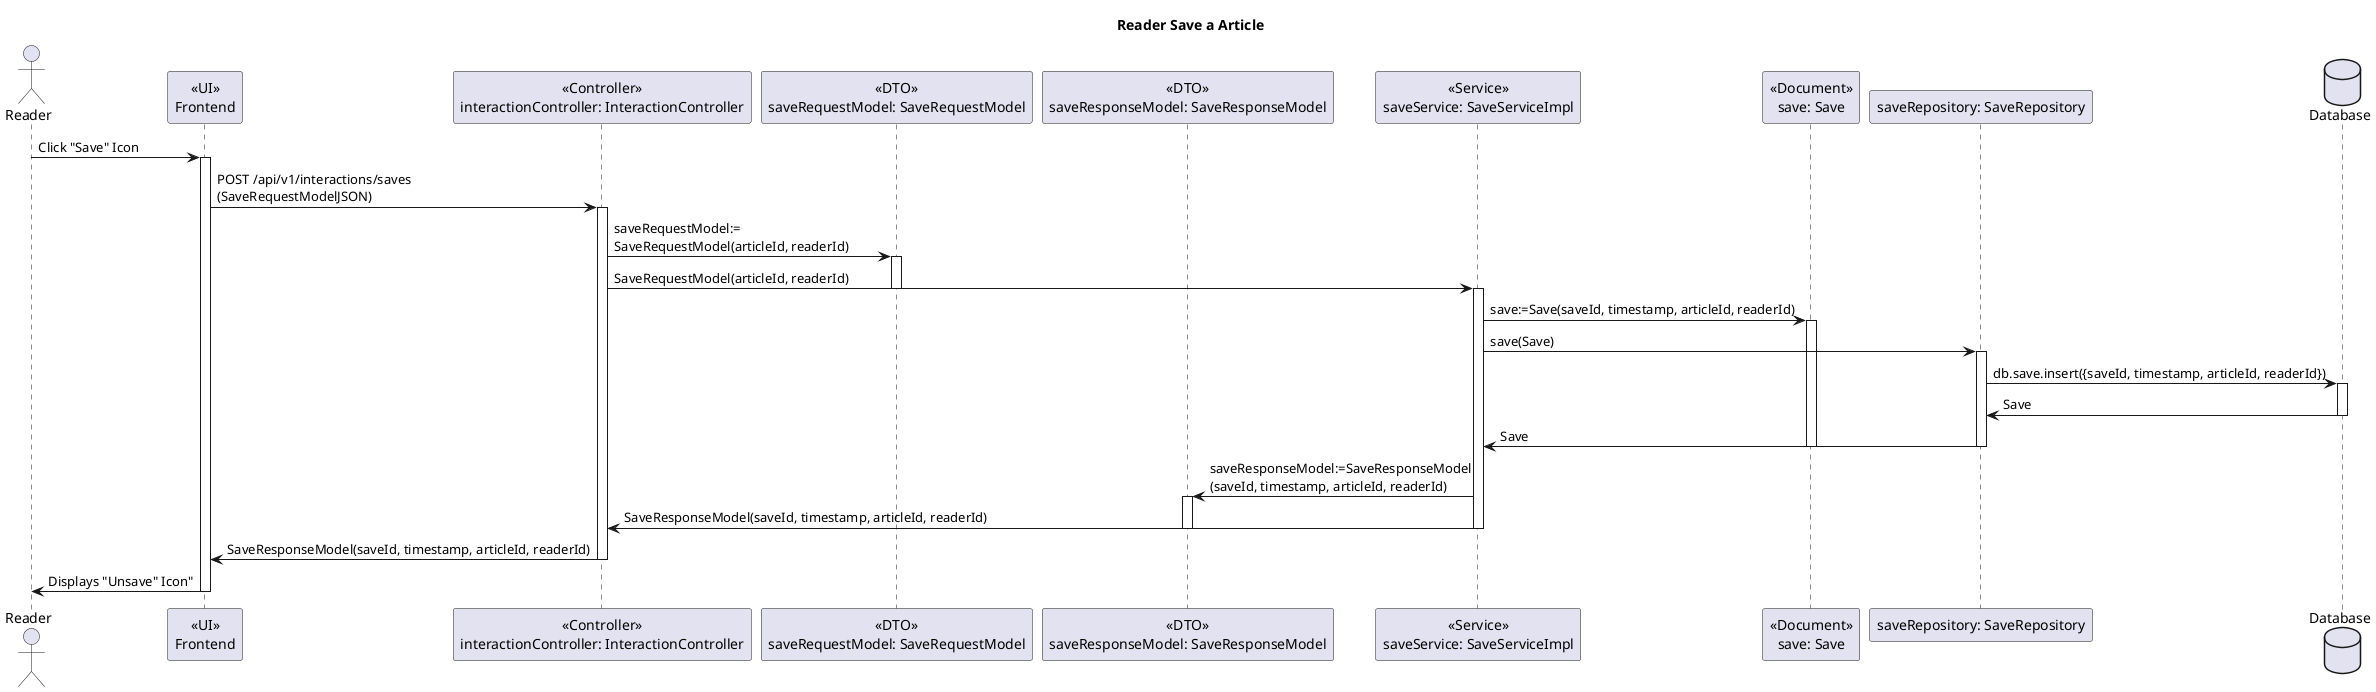 @startuml

title Reader Save a Article

actor Reader

participant ArticlePage as "<<UI>>\nFrontend"
'participant InteractionController as "<<Controller>>\nInteractionController"
participant InteractionController as "<<Controller>>\ninteractionController: InteractionController"
participant SaveRequestDTO as "<<DTO>>\nsaveRequestModel: SaveRequestModel"
participant SaveResponseDTO as "<<DTO>>\nsaveResponseModel: SaveResponseModel"
participant SaveServiceImpl as "<<Service>>\nsaveService: SaveServiceImpl"
participant Save as "<<Document>>\nsave: Save"
participant Repo as "saveRepository: SaveRepository"
database "Database" as DB

Reader -> ArticlePage : Click "Save" Icon
activate ArticlePage

ArticlePage -> InteractionController : POST /api/v1/interactions/saves\n(SaveRequestModelJSON)
activate InteractionController

InteractionController -> SaveRequestDTO : saveRequestModel:=\nSaveRequestModel(articleId, readerId)
activate SaveRequestDTO

InteractionController -> SaveServiceImpl : SaveRequestModel(articleId, readerId)

deactivate SaveRequestDTO
activate SaveServiceImpl
SaveServiceImpl -> Save : save:=Save(saveId, timestamp, articleId, readerId)
activate Save
SaveServiceImpl -> Repo : save(Save)
activate Repo

Repo -> DB : db.save.insert({saveId, timestamp, articleId, readerId})
activate DB

DB -> Repo : Save
deactivate DB

Repo -> SaveServiceImpl : Save
deactivate Repo
deactivate Save


SaveServiceImpl -> SaveResponseDTO : saveResponseModel:=SaveResponseModel\n(saveId, timestamp, articleId, readerId)
activate SaveResponseDTO
SaveServiceImpl -> InteractionController : SaveResponseModel(saveId, timestamp, articleId, readerId)
deactivate SaveResponseDTO
deactivate SaveServiceImpl

InteractionController -> ArticlePage : SaveResponseModel(saveId, timestamp, articleId, readerId)
deactivate InteractionController

ArticlePage -> Reader : Displays "Unsave" Icon"
deactivate ArticlePage


@enduml
